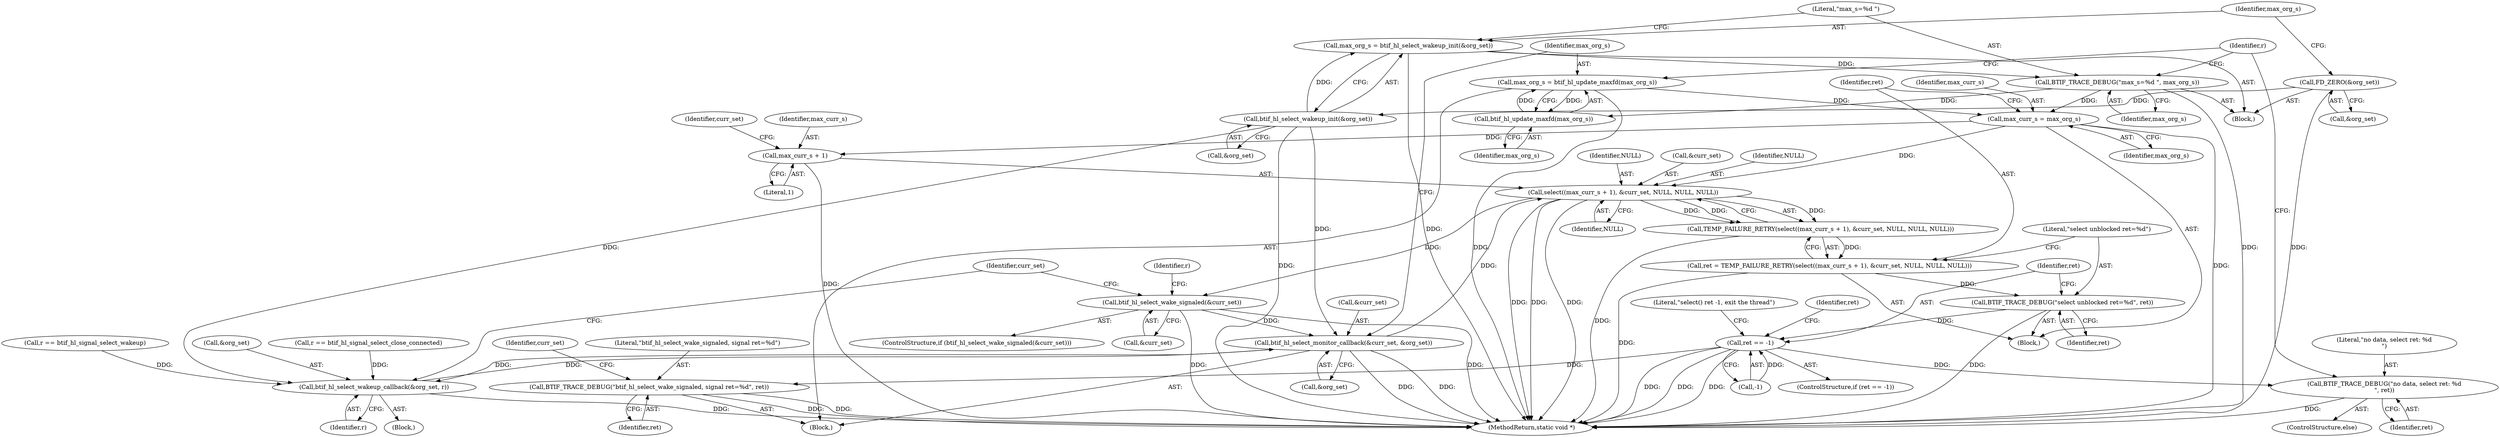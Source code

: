 digraph "0_Android_472271b153c5dc53c28beac55480a8d8434b2d5c_19@API" {
"1000214" [label="(Call,max_org_s = btif_hl_update_maxfd(max_org_s))"];
"1000216" [label="(Call,btif_hl_update_maxfd(max_org_s))"];
"1000120" [label="(Call,BTIF_TRACE_DEBUG(\"max_s=%d \", max_org_s))"];
"1000115" [label="(Call,max_org_s = btif_hl_select_wakeup_init(&org_set))"];
"1000117" [label="(Call,btif_hl_select_wakeup_init(&org_set))"];
"1000112" [label="(Call,FD_ZERO(&org_set))"];
"1000214" [label="(Call,max_org_s = btif_hl_update_maxfd(max_org_s))"];
"1000133" [label="(Call,max_curr_s = max_org_s)"];
"1000140" [label="(Call,select((max_curr_s + 1), &curr_set, NULL, NULL, NULL))"];
"1000139" [label="(Call,TEMP_FAILURE_RETRY(select((max_curr_s + 1), &curr_set, NULL, NULL, NULL)))"];
"1000137" [label="(Call,ret = TEMP_FAILURE_RETRY(select((max_curr_s + 1), &curr_set, NULL, NULL, NULL)))"];
"1000149" [label="(Call,BTIF_TRACE_DEBUG(\"select unblocked ret=%d\", ret))"];
"1000153" [label="(Call,ret == -1)"];
"1000171" [label="(Call,BTIF_TRACE_DEBUG(\"btif_hl_select_wake_signaled, signal ret=%d\", ret))"];
"1000219" [label="(Call,BTIF_TRACE_DEBUG(\"no data, select ret: %d\n\", ret))"];
"1000175" [label="(Call,btif_hl_select_wake_signaled(&curr_set))"];
"1000209" [label="(Call,btif_hl_select_monitor_callback(&curr_set, &org_set))"];
"1000194" [label="(Call,btif_hl_select_wakeup_callback(&org_set, r))"];
"1000141" [label="(Call,max_curr_s + 1)"];
"1000140" [label="(Call,select((max_curr_s + 1), &curr_set, NULL, NULL, NULL))"];
"1000197" [label="(Identifier,r)"];
"1000177" [label="(Identifier,curr_set)"];
"1000146" [label="(Identifier,NULL)"];
"1000112" [label="(Call,FD_ZERO(&org_set))"];
"1000219" [label="(Call,BTIF_TRACE_DEBUG(\"no data, select ret: %d\n\", ret))"];
"1000122" [label="(Identifier,max_org_s)"];
"1000139" [label="(Call,TEMP_FAILURE_RETRY(select((max_curr_s + 1), &curr_set, NULL, NULL, NULL)))"];
"1000176" [label="(Call,&curr_set)"];
"1000169" [label="(Identifier,ret)"];
"1000116" [label="(Identifier,max_org_s)"];
"1000113" [label="(Call,&org_set)"];
"1000174" [label="(ControlStructure,if (btif_hl_select_wake_signaled(&curr_set)))"];
"1000195" [label="(Call,&org_set)"];
"1000170" [label="(Block,)"];
"1000194" [label="(Call,btif_hl_select_wakeup_callback(&org_set, r))"];
"1000126" [label="(Identifier,r)"];
"1000214" [label="(Call,max_org_s = btif_hl_update_maxfd(max_org_s))"];
"1000148" [label="(Identifier,NULL)"];
"1000144" [label="(Call,&curr_set)"];
"1000152" [label="(ControlStructure,if (ret == -1))"];
"1000118" [label="(Call,&org_set)"];
"1000218" [label="(ControlStructure,else)"];
"1000180" [label="(Identifier,r)"];
"1000187" [label="(Call,r == btif_hl_signal_select_wakeup)"];
"1000147" [label="(Identifier,NULL)"];
"1000173" [label="(Identifier,ret)"];
"1000211" [label="(Identifier,curr_set)"];
"1000133" [label="(Call,max_curr_s = max_org_s)"];
"1000221" [label="(Identifier,ret)"];
"1000209" [label="(Call,btif_hl_select_monitor_callback(&curr_set, &org_set))"];
"1000154" [label="(Identifier,ret)"];
"1000151" [label="(Identifier,ret)"];
"1000226" [label="(MethodReturn,static void *)"];
"1000210" [label="(Call,&curr_set)"];
"1000193" [label="(Block,)"];
"1000150" [label="(Literal,\"select unblocked ret=%d\")"];
"1000215" [label="(Identifier,max_org_s)"];
"1000171" [label="(Call,BTIF_TRACE_DEBUG(\"btif_hl_select_wake_signaled, signal ret=%d\", ret))"];
"1000190" [label="(Call,r == btif_hl_signal_select_close_connected)"];
"1000115" [label="(Call,max_org_s = btif_hl_select_wakeup_init(&org_set))"];
"1000138" [label="(Identifier,ret)"];
"1000137" [label="(Call,ret = TEMP_FAILURE_RETRY(select((max_curr_s + 1), &curr_set, NULL, NULL, NULL)))"];
"1000212" [label="(Call,&org_set)"];
"1000149" [label="(Call,BTIF_TRACE_DEBUG(\"select unblocked ret=%d\", ret))"];
"1000121" [label="(Literal,\"max_s=%d \")"];
"1000217" [label="(Identifier,max_org_s)"];
"1000153" [label="(Call,ret == -1)"];
"1000143" [label="(Literal,1)"];
"1000142" [label="(Identifier,max_curr_s)"];
"1000155" [label="(Call,-1)"];
"1000216" [label="(Call,btif_hl_update_maxfd(max_org_s))"];
"1000102" [label="(Block,)"];
"1000220" [label="(Literal,\"no data, select ret: %d\n\")"];
"1000135" [label="(Identifier,max_org_s)"];
"1000134" [label="(Identifier,max_curr_s)"];
"1000175" [label="(Call,btif_hl_select_wake_signaled(&curr_set))"];
"1000141" [label="(Call,max_curr_s + 1)"];
"1000124" [label="(Block,)"];
"1000120" [label="(Call,BTIF_TRACE_DEBUG(\"max_s=%d \", max_org_s))"];
"1000117" [label="(Call,btif_hl_select_wakeup_init(&org_set))"];
"1000159" [label="(Literal,\"select() ret -1, exit the thread\")"];
"1000172" [label="(Literal,\"btif_hl_select_wake_signaled, signal ret=%d\")"];
"1000145" [label="(Identifier,curr_set)"];
"1000214" -> "1000170"  [label="AST: "];
"1000214" -> "1000216"  [label="CFG: "];
"1000215" -> "1000214"  [label="AST: "];
"1000216" -> "1000214"  [label="AST: "];
"1000126" -> "1000214"  [label="CFG: "];
"1000214" -> "1000226"  [label="DDG: "];
"1000214" -> "1000133"  [label="DDG: "];
"1000216" -> "1000214"  [label="DDG: "];
"1000214" -> "1000216"  [label="DDG: "];
"1000216" -> "1000217"  [label="CFG: "];
"1000217" -> "1000216"  [label="AST: "];
"1000120" -> "1000216"  [label="DDG: "];
"1000120" -> "1000102"  [label="AST: "];
"1000120" -> "1000122"  [label="CFG: "];
"1000121" -> "1000120"  [label="AST: "];
"1000122" -> "1000120"  [label="AST: "];
"1000126" -> "1000120"  [label="CFG: "];
"1000120" -> "1000226"  [label="DDG: "];
"1000115" -> "1000120"  [label="DDG: "];
"1000120" -> "1000133"  [label="DDG: "];
"1000115" -> "1000102"  [label="AST: "];
"1000115" -> "1000117"  [label="CFG: "];
"1000116" -> "1000115"  [label="AST: "];
"1000117" -> "1000115"  [label="AST: "];
"1000121" -> "1000115"  [label="CFG: "];
"1000115" -> "1000226"  [label="DDG: "];
"1000117" -> "1000115"  [label="DDG: "];
"1000117" -> "1000118"  [label="CFG: "];
"1000118" -> "1000117"  [label="AST: "];
"1000117" -> "1000226"  [label="DDG: "];
"1000112" -> "1000117"  [label="DDG: "];
"1000117" -> "1000194"  [label="DDG: "];
"1000117" -> "1000209"  [label="DDG: "];
"1000112" -> "1000102"  [label="AST: "];
"1000112" -> "1000113"  [label="CFG: "];
"1000113" -> "1000112"  [label="AST: "];
"1000116" -> "1000112"  [label="CFG: "];
"1000112" -> "1000226"  [label="DDG: "];
"1000133" -> "1000124"  [label="AST: "];
"1000133" -> "1000135"  [label="CFG: "];
"1000134" -> "1000133"  [label="AST: "];
"1000135" -> "1000133"  [label="AST: "];
"1000138" -> "1000133"  [label="CFG: "];
"1000133" -> "1000226"  [label="DDG: "];
"1000133" -> "1000140"  [label="DDG: "];
"1000133" -> "1000141"  [label="DDG: "];
"1000140" -> "1000139"  [label="AST: "];
"1000140" -> "1000148"  [label="CFG: "];
"1000141" -> "1000140"  [label="AST: "];
"1000144" -> "1000140"  [label="AST: "];
"1000146" -> "1000140"  [label="AST: "];
"1000147" -> "1000140"  [label="AST: "];
"1000148" -> "1000140"  [label="AST: "];
"1000139" -> "1000140"  [label="CFG: "];
"1000140" -> "1000226"  [label="DDG: "];
"1000140" -> "1000226"  [label="DDG: "];
"1000140" -> "1000226"  [label="DDG: "];
"1000140" -> "1000139"  [label="DDG: "];
"1000140" -> "1000139"  [label="DDG: "];
"1000140" -> "1000139"  [label="DDG: "];
"1000209" -> "1000140"  [label="DDG: "];
"1000140" -> "1000175"  [label="DDG: "];
"1000139" -> "1000137"  [label="AST: "];
"1000137" -> "1000139"  [label="CFG: "];
"1000139" -> "1000226"  [label="DDG: "];
"1000139" -> "1000137"  [label="DDG: "];
"1000137" -> "1000124"  [label="AST: "];
"1000138" -> "1000137"  [label="AST: "];
"1000150" -> "1000137"  [label="CFG: "];
"1000137" -> "1000226"  [label="DDG: "];
"1000137" -> "1000149"  [label="DDG: "];
"1000149" -> "1000124"  [label="AST: "];
"1000149" -> "1000151"  [label="CFG: "];
"1000150" -> "1000149"  [label="AST: "];
"1000151" -> "1000149"  [label="AST: "];
"1000154" -> "1000149"  [label="CFG: "];
"1000149" -> "1000226"  [label="DDG: "];
"1000149" -> "1000153"  [label="DDG: "];
"1000153" -> "1000152"  [label="AST: "];
"1000153" -> "1000155"  [label="CFG: "];
"1000154" -> "1000153"  [label="AST: "];
"1000155" -> "1000153"  [label="AST: "];
"1000159" -> "1000153"  [label="CFG: "];
"1000169" -> "1000153"  [label="CFG: "];
"1000153" -> "1000226"  [label="DDG: "];
"1000153" -> "1000226"  [label="DDG: "];
"1000153" -> "1000226"  [label="DDG: "];
"1000155" -> "1000153"  [label="DDG: "];
"1000153" -> "1000171"  [label="DDG: "];
"1000153" -> "1000219"  [label="DDG: "];
"1000171" -> "1000170"  [label="AST: "];
"1000171" -> "1000173"  [label="CFG: "];
"1000172" -> "1000171"  [label="AST: "];
"1000173" -> "1000171"  [label="AST: "];
"1000177" -> "1000171"  [label="CFG: "];
"1000171" -> "1000226"  [label="DDG: "];
"1000171" -> "1000226"  [label="DDG: "];
"1000219" -> "1000218"  [label="AST: "];
"1000219" -> "1000221"  [label="CFG: "];
"1000220" -> "1000219"  [label="AST: "];
"1000221" -> "1000219"  [label="AST: "];
"1000126" -> "1000219"  [label="CFG: "];
"1000219" -> "1000226"  [label="DDG: "];
"1000175" -> "1000174"  [label="AST: "];
"1000175" -> "1000176"  [label="CFG: "];
"1000176" -> "1000175"  [label="AST: "];
"1000180" -> "1000175"  [label="CFG: "];
"1000211" -> "1000175"  [label="CFG: "];
"1000175" -> "1000226"  [label="DDG: "];
"1000175" -> "1000226"  [label="DDG: "];
"1000175" -> "1000209"  [label="DDG: "];
"1000209" -> "1000170"  [label="AST: "];
"1000209" -> "1000212"  [label="CFG: "];
"1000210" -> "1000209"  [label="AST: "];
"1000212" -> "1000209"  [label="AST: "];
"1000215" -> "1000209"  [label="CFG: "];
"1000209" -> "1000226"  [label="DDG: "];
"1000209" -> "1000226"  [label="DDG: "];
"1000209" -> "1000194"  [label="DDG: "];
"1000194" -> "1000209"  [label="DDG: "];
"1000194" -> "1000193"  [label="AST: "];
"1000194" -> "1000197"  [label="CFG: "];
"1000195" -> "1000194"  [label="AST: "];
"1000197" -> "1000194"  [label="AST: "];
"1000211" -> "1000194"  [label="CFG: "];
"1000194" -> "1000226"  [label="DDG: "];
"1000187" -> "1000194"  [label="DDG: "];
"1000190" -> "1000194"  [label="DDG: "];
"1000141" -> "1000143"  [label="CFG: "];
"1000142" -> "1000141"  [label="AST: "];
"1000143" -> "1000141"  [label="AST: "];
"1000145" -> "1000141"  [label="CFG: "];
"1000141" -> "1000226"  [label="DDG: "];
}

